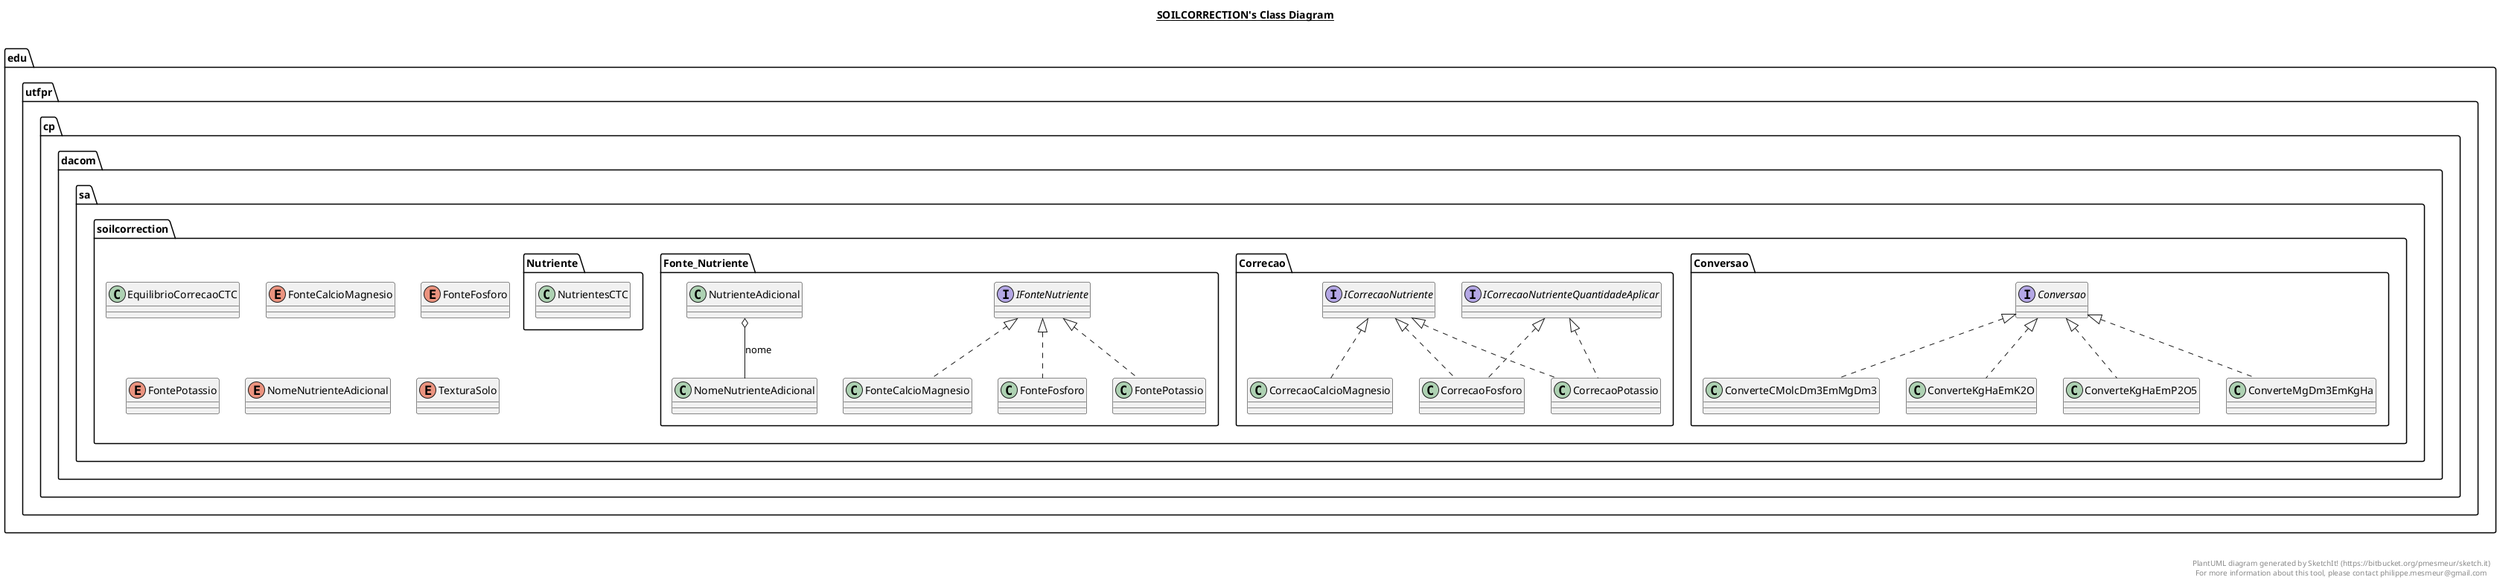 @startuml

title __SOILCORRECTION's Class Diagram__\n

  namespace edu.utfpr.cp.dacom.sa.soilcorrection {
    interface edu.utfpr.cp.dacom.sa.soilcorrection.Conversao.Conversao {
    }
  }
  

  namespace edu.utfpr.cp.dacom.sa.soilcorrection {
    class edu.utfpr.cp.dacom.sa.soilcorrection.Conversao.ConverteCMolcDm3EmMgDm3 {
    }
  }
  

  namespace edu.utfpr.cp.dacom.sa.soilcorrection {
    class edu.utfpr.cp.dacom.sa.soilcorrection.Conversao.ConverteKgHaEmK2O {
    }
  }
  

  namespace edu.utfpr.cp.dacom.sa.soilcorrection {
    class edu.utfpr.cp.dacom.sa.soilcorrection.Conversao.ConverteKgHaEmP2O5 {
    }
  }
  

  namespace edu.utfpr.cp.dacom.sa.soilcorrection {
    class edu.utfpr.cp.dacom.sa.soilcorrection.Conversao.ConverteMgDm3EmKgHa {
    }
  }
  

  namespace edu.utfpr.cp.dacom.sa.soilcorrection {
    class edu.utfpr.cp.dacom.sa.soilcorrection.Correcao.CorrecaoCalcioMagnesio {
    }
  }
  

  namespace edu.utfpr.cp.dacom.sa.soilcorrection {
    class edu.utfpr.cp.dacom.sa.soilcorrection.Correcao.CorrecaoFosforo {
    }
  }
  

  namespace edu.utfpr.cp.dacom.sa.soilcorrection {
    class edu.utfpr.cp.dacom.sa.soilcorrection.Correcao.CorrecaoPotassio {
    }
  }
  

  namespace edu.utfpr.cp.dacom.sa.soilcorrection {
    class edu.utfpr.cp.dacom.sa.soilcorrection.EquilibrioCorrecaoCTC {
    }
  }
  

  namespace edu.utfpr.cp.dacom.sa.soilcorrection {
    enum FonteCalcioMagnesio {
    }
  }
  

  namespace edu.utfpr.cp.dacom.sa.soilcorrection {
    enum FonteFosforo {
    }
  }
  

  namespace edu.utfpr.cp.dacom.sa.soilcorrection {
    enum FontePotassio {
    }
  }
  

  namespace edu.utfpr.cp.dacom.sa.soilcorrection {
    interface edu.utfpr.cp.dacom.sa.soilcorrection.Correcao.ICorrecaoNutriente {
    }
  }
  

  namespace edu.utfpr.cp.dacom.sa.soilcorrection {
    interface edu.utfpr.cp.dacom.sa.soilcorrection.Correcao.ICorrecaoNutrienteQuantidadeAplicar {
    }
  }
  

  namespace edu.utfpr.cp.dacom.sa.soilcorrection {
    interface edu.utfpr.cp.dacom.sa.soilcorrection.Fonte_Nutriente.IFonteNutriente {
    }
  }
  

  namespace edu.utfpr.cp.dacom.sa.soilcorrection {
    enum NomeNutrienteAdicional {
    }
  }
  

  namespace edu.utfpr.cp.dacom.sa.soilcorrection {
    class edu.utfpr.cp.dacom.sa.soilcorrection.Fonte_Nutriente.NutrienteAdicional {
    }
  }
  

  namespace edu.utfpr.cp.dacom.sa.soilcorrection {
    class edu.utfpr.cp.dacom.sa.soilcorrection.Nutriente.NutrientesCTC {
    }
  }
  

  namespace edu.utfpr.cp.dacom.sa.soilcorrection {
    enum TexturaSolo {
    }
  }
  

  edu.utfpr.cp.dacom.sa.soilcorrection.Conversao.ConverteCMolcDm3EmMgDm3 .up.|> edu.utfpr.cp.dacom.sa.soilcorrection.Conversao.Conversao
  edu.utfpr.cp.dacom.sa.soilcorrection.Conversao.ConverteKgHaEmK2O .up.|> edu.utfpr.cp.dacom.sa.soilcorrection.Conversao.Conversao
  edu.utfpr.cp.dacom.sa.soilcorrection.Conversao.ConverteKgHaEmP2O5 .up.|> edu.utfpr.cp.dacom.sa.soilcorrection.Conversao.Conversao
  edu.utfpr.cp.dacom.sa.soilcorrection.Conversao.ConverteMgDm3EmKgHa .up.|> edu.utfpr.cp.dacom.sa.soilcorrection.Conversao.Conversao
  edu.utfpr.cp.dacom.sa.soilcorrection.Correcao.CorrecaoCalcioMagnesio .up.|> edu.utfpr.cp.dacom.sa.soilcorrection.Correcao.ICorrecaoNutriente
  edu.utfpr.cp.dacom.sa.soilcorrection.Correcao.CorrecaoFosforo .up.|> edu.utfpr.cp.dacom.sa.soilcorrection.Correcao.ICorrecaoNutriente
  edu.utfpr.cp.dacom.sa.soilcorrection.Correcao.CorrecaoFosforo .up.|> edu.utfpr.cp.dacom.sa.soilcorrection.Correcao.ICorrecaoNutrienteQuantidadeAplicar
  edu.utfpr.cp.dacom.sa.soilcorrection.Correcao.CorrecaoPotassio .up.|> edu.utfpr.cp.dacom.sa.soilcorrection.Correcao.ICorrecaoNutriente
  edu.utfpr.cp.dacom.sa.soilcorrection.Correcao.CorrecaoPotassio .up.|> edu.utfpr.cp.dacom.sa.soilcorrection.Correcao.ICorrecaoNutrienteQuantidadeAplicar
  edu.utfpr.cp.dacom.sa.soilcorrection.Fonte_Nutriente.FonteCalcioMagnesio .up.|> edu.utfpr.cp.dacom.sa.soilcorrection.Fonte_Nutriente.IFonteNutriente
  edu.utfpr.cp.dacom.sa.soilcorrection.Fonte_Nutriente.FonteFosforo .up.|> edu.utfpr.cp.dacom.sa.soilcorrection.Fonte_Nutriente.IFonteNutriente
  edu.utfpr.cp.dacom.sa.soilcorrection.Fonte_Nutriente.FontePotassio .up.|> edu.utfpr.cp.dacom.sa.soilcorrection.Fonte_Nutriente.IFonteNutriente
  edu.utfpr.cp.dacom.sa.soilcorrection.Fonte_Nutriente.NutrienteAdicional o-- edu.utfpr.cp.dacom.sa.soilcorrection.Fonte_Nutriente.NomeNutrienteAdicional : nome


right footer


PlantUML diagram generated by SketchIt! (https://bitbucket.org/pmesmeur/sketch.it)
For more information about this tool, please contact philippe.mesmeur@gmail.com
endfooter

@enduml
